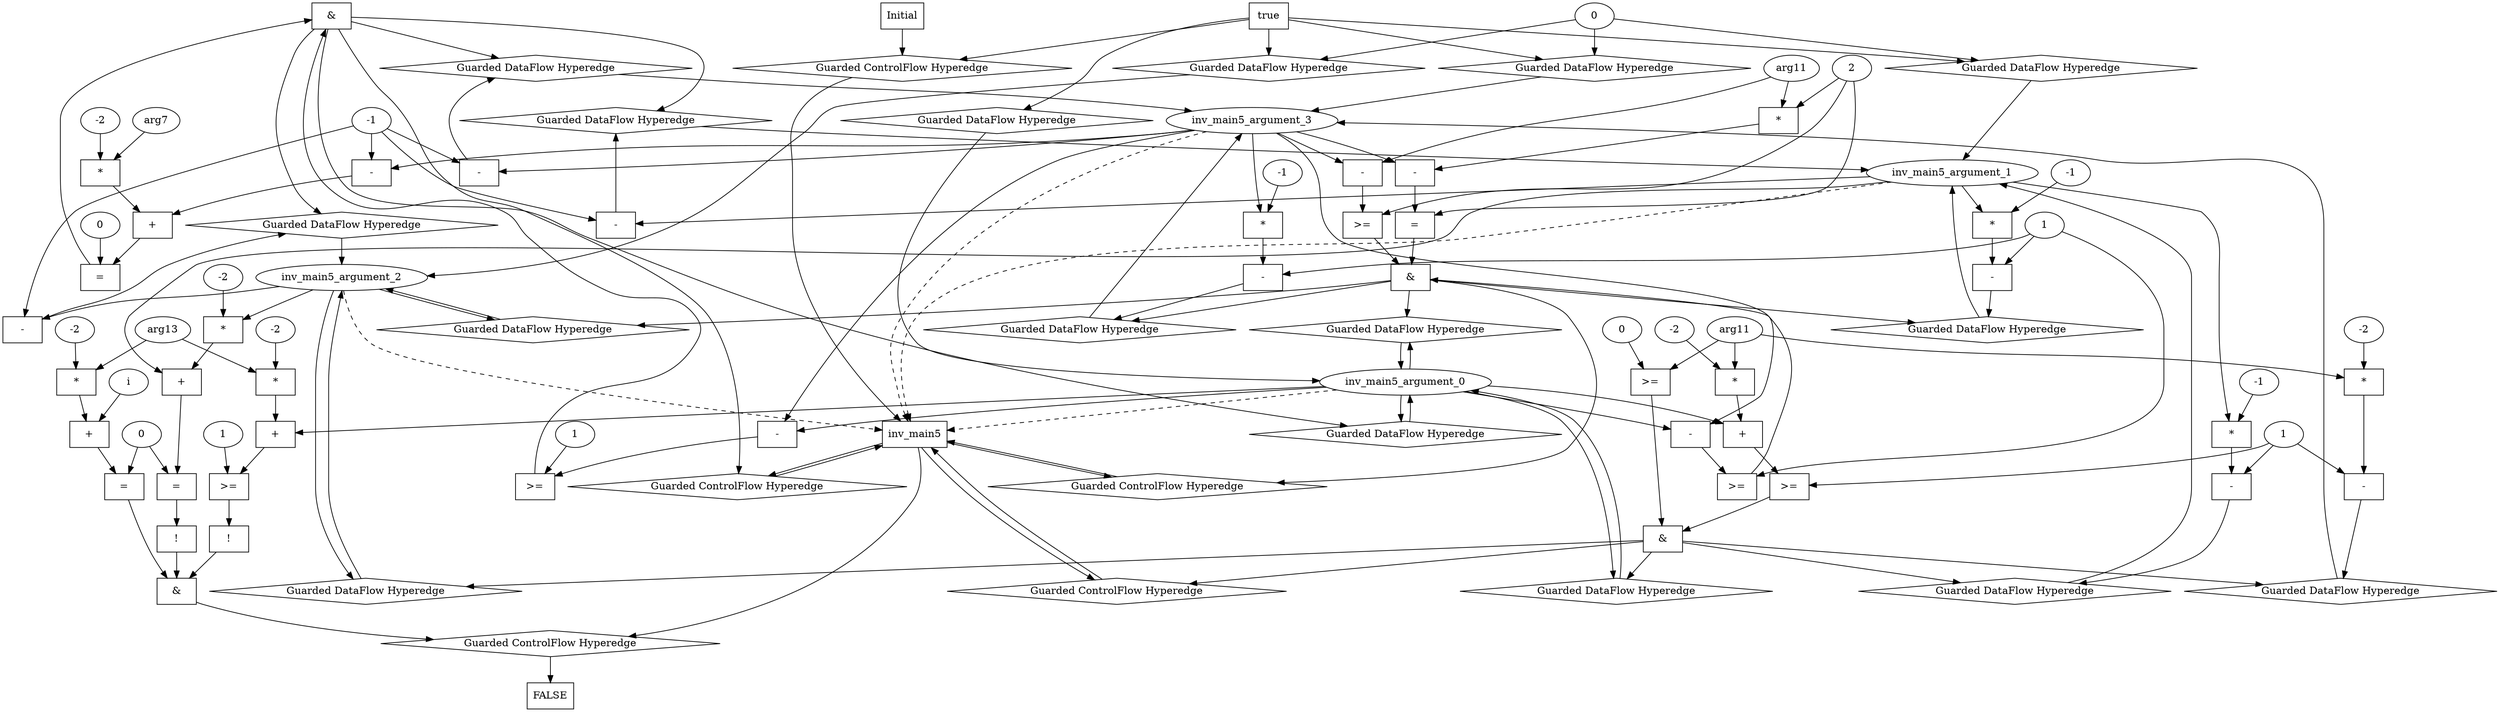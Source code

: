 digraph dag {
inv_main5 [label="inv_main5" shape="rect"];
FALSE [label="FALSE" shape="rect"];
Initial [label="Initial" shape="rect"];
ControlFowHyperEdge_0 [label="Guarded ControlFlow Hyperedge" shape="diamond"];
Initial -> ControlFowHyperEdge_0[label=""]
ControlFowHyperEdge_0 -> inv_main5[label=""]
ControlFowHyperEdge_1 [label="Guarded ControlFlow Hyperedge" shape="diamond"];
inv_main5 -> ControlFowHyperEdge_1[label=""]
ControlFowHyperEdge_1 -> inv_main5[label=""]
ControlFowHyperEdge_2 [label="Guarded ControlFlow Hyperedge" shape="diamond"];
inv_main5 -> ControlFowHyperEdge_2[label=""]
ControlFowHyperEdge_2 -> inv_main5[label=""]
ControlFowHyperEdge_3 [label="Guarded ControlFlow Hyperedge" shape="diamond"];
inv_main5 -> ControlFowHyperEdge_3[label=""]
ControlFowHyperEdge_3 -> inv_main5[label=""]
ControlFowHyperEdge_4 [label="Guarded ControlFlow Hyperedge" shape="diamond"];
inv_main5 -> ControlFowHyperEdge_4[label=""]
ControlFowHyperEdge_4 -> FALSE[label=""]
inv_main5_argument_0 [label="inv_main5_argument_0" shape="oval"];
inv_main5_argument_0 -> inv_main5[label="" style="dashed"]
inv_main5_argument_1 [label="inv_main5_argument_1" shape="oval"];
inv_main5_argument_1 -> inv_main5[label="" style="dashed"]
inv_main5_argument_2 [label="inv_main5_argument_2" shape="oval"];
inv_main5_argument_2 -> inv_main5[label="" style="dashed"]
inv_main5_argument_3 [label="inv_main5_argument_3" shape="oval"];
inv_main5_argument_3 -> inv_main5[label="" style="dashed"]

true_0 [label="true" shape="rect"];
true_0->ControlFowHyperEdge_0 [label=""];
xxxinv_main5___Initial_0xxxdataFlow_0_node_0 [label="0"];

xxxinv_main5___Initial_0xxxdataFlow_0_node_0->DataFowHyperEdge_0_inv_main5_argument_1 [label=""];

xxxinv_main5___Initial_0xxxdataFlow_0_node_0->DataFowHyperEdge_0_inv_main5_argument_2 [label=""];

xxxinv_main5___Initial_0xxxdataFlow_0_node_0->DataFowHyperEdge_0_inv_main5_argument_3 [label=""];
xxxinv_main5___inv_main5_1xxx_and [label="&" shape="rect"];
xxxinv_main5___inv_main5_1xxxguard_0_node_0 [label="=" shape="rect"];
xxxinv_main5___inv_main5_1xxxguard_0_node_1 [label="+" shape="rect"];
xxxinv_main5___inv_main5_1xxxguard_0_node_2 [label="-" shape="rect"];
xxxinv_main5___inv_main5_1xxxguard_0_node_5 [label="*" shape="rect"];
xxxinv_main5___inv_main5_1xxxguard_0_node_6 [label="-2"];
xxxinv_main5___inv_main5_1xxxguard_0_node_7 [label="arg7"];
xxxinv_main5___inv_main5_1xxxguard_0_node_8 [label="0"];
xxxinv_main5___inv_main5_1xxxguard_0_node_1->xxxinv_main5___inv_main5_1xxxguard_0_node_0
xxxinv_main5___inv_main5_1xxxguard_0_node_8->xxxinv_main5___inv_main5_1xxxguard_0_node_0
xxxinv_main5___inv_main5_1xxxguard_0_node_2->xxxinv_main5___inv_main5_1xxxguard_0_node_1
xxxinv_main5___inv_main5_1xxxguard_0_node_5->xxxinv_main5___inv_main5_1xxxguard_0_node_1
inv_main5_argument_3->xxxinv_main5___inv_main5_1xxxguard_0_node_2
xxxinv_main5___inv_main5_1xxxdataFlow_0_node_2->xxxinv_main5___inv_main5_1xxxguard_0_node_2
xxxinv_main5___inv_main5_1xxxguard_0_node_7->xxxinv_main5___inv_main5_1xxxguard_0_node_5
xxxinv_main5___inv_main5_1xxxguard_0_node_6->xxxinv_main5___inv_main5_1xxxguard_0_node_5

xxxinv_main5___inv_main5_1xxxguard_0_node_0->xxxinv_main5___inv_main5_1xxx_and [label=""];
xxxinv_main5___inv_main5_1xxxguard1_node_0 [label=">=" shape="rect"];
xxxinv_main5___inv_main5_1xxxguard1_node_1 [label="-" shape="rect"];
xxxinv_main5___inv_main5_1xxxguard1_node_4 [label="1"];
xxxinv_main5___inv_main5_1xxxguard1_node_1->xxxinv_main5___inv_main5_1xxxguard1_node_0
xxxinv_main5___inv_main5_1xxxguard1_node_4->xxxinv_main5___inv_main5_1xxxguard1_node_0
inv_main5_argument_0->xxxinv_main5___inv_main5_1xxxguard1_node_1
inv_main5_argument_3->xxxinv_main5___inv_main5_1xxxguard1_node_1

xxxinv_main5___inv_main5_1xxxguard1_node_0->xxxinv_main5___inv_main5_1xxx_and [label=""];
xxxinv_main5___inv_main5_1xxx_and->ControlFowHyperEdge_1 [label=""];
xxxinv_main5___inv_main5_1xxxdataFlow_0_node_0 [label="-" shape="rect"];
xxxinv_main5___inv_main5_1xxxdataFlow_0_node_2 [label="-1"];
inv_main5_argument_1->xxxinv_main5___inv_main5_1xxxdataFlow_0_node_0
xxxinv_main5___inv_main5_1xxxdataFlow_0_node_2->xxxinv_main5___inv_main5_1xxxdataFlow_0_node_0

xxxinv_main5___inv_main5_1xxxdataFlow_0_node_0->DataFowHyperEdge_1_inv_main5_argument_1 [label=""];
xxxinv_main5___inv_main5_1xxxdataFlow1_node_0 [label="-" shape="rect"];
inv_main5_argument_2->xxxinv_main5___inv_main5_1xxxdataFlow1_node_0
xxxinv_main5___inv_main5_1xxxdataFlow_0_node_2->xxxinv_main5___inv_main5_1xxxdataFlow1_node_0

xxxinv_main5___inv_main5_1xxxdataFlow1_node_0->DataFowHyperEdge_1_inv_main5_argument_2 [label=""];
xxxinv_main5___inv_main5_1xxxdataFlow2_node_0 [label="-" shape="rect"];
inv_main5_argument_3->xxxinv_main5___inv_main5_1xxxdataFlow2_node_0
xxxinv_main5___inv_main5_1xxxdataFlow_0_node_2->xxxinv_main5___inv_main5_1xxxdataFlow2_node_0

xxxinv_main5___inv_main5_1xxxdataFlow2_node_0->DataFowHyperEdge_1_inv_main5_argument_3 [label=""];
xxxinv_main5___inv_main5_2xxx_and [label="&" shape="rect"];
xxxinv_main5___inv_main5_2xxxguard_0_node_0 [label=">=" shape="rect"];
xxxinv_main5___inv_main5_2xxxguard_0_node_1 [label="+" shape="rect"];
xxxinv_main5___inv_main5_2xxxguard_0_node_3 [label="*" shape="rect"];
xxxinv_main5___inv_main5_2xxxguard_0_node_4 [label="-2"];
xxxinv_main5___inv_main5_2xxxguard_0_node_1->xxxinv_main5___inv_main5_2xxxguard_0_node_0
xxxinv_main5___inv_main5_2xxxdataFlow_0_node_1->xxxinv_main5___inv_main5_2xxxguard_0_node_0
inv_main5_argument_0->xxxinv_main5___inv_main5_2xxxguard_0_node_1
xxxinv_main5___inv_main5_2xxxguard_0_node_3->xxxinv_main5___inv_main5_2xxxguard_0_node_1
xxxinv_main5___inv_main5_2xxxdataFlow1_node_4->xxxinv_main5___inv_main5_2xxxguard_0_node_3
xxxinv_main5___inv_main5_2xxxguard_0_node_4->xxxinv_main5___inv_main5_2xxxguard_0_node_3

xxxinv_main5___inv_main5_2xxxguard_0_node_0->xxxinv_main5___inv_main5_2xxx_and [label=""];
xxxinv_main5___inv_main5_2xxxguard1_node_0 [label=">=" shape="rect"];
xxxinv_main5___inv_main5_2xxxguard1_node_2 [label="0"];
xxxinv_main5___inv_main5_2xxxdataFlow1_node_4->xxxinv_main5___inv_main5_2xxxguard1_node_0
xxxinv_main5___inv_main5_2xxxguard1_node_2->xxxinv_main5___inv_main5_2xxxguard1_node_0

xxxinv_main5___inv_main5_2xxxguard1_node_0->xxxinv_main5___inv_main5_2xxx_and [label=""];
xxxinv_main5___inv_main5_2xxx_and->ControlFowHyperEdge_2 [label=""];
xxxinv_main5___inv_main5_2xxxdataFlow_0_node_0 [label="-" shape="rect"];
xxxinv_main5___inv_main5_2xxxdataFlow_0_node_1 [label="1"];
xxxinv_main5___inv_main5_2xxxdataFlow_0_node_2 [label="*" shape="rect"];
xxxinv_main5___inv_main5_2xxxdataFlow_0_node_3 [label="-1"];
xxxinv_main5___inv_main5_2xxxdataFlow_0_node_1->xxxinv_main5___inv_main5_2xxxdataFlow_0_node_0
xxxinv_main5___inv_main5_2xxxdataFlow_0_node_2->xxxinv_main5___inv_main5_2xxxdataFlow_0_node_0
inv_main5_argument_1->xxxinv_main5___inv_main5_2xxxdataFlow_0_node_2
xxxinv_main5___inv_main5_2xxxdataFlow_0_node_3->xxxinv_main5___inv_main5_2xxxdataFlow_0_node_2

xxxinv_main5___inv_main5_2xxxdataFlow_0_node_0->DataFowHyperEdge_2_inv_main5_argument_1 [label=""];
xxxinv_main5___inv_main5_2xxxdataFlow1_node_0 [label="-" shape="rect"];
xxxinv_main5___inv_main5_2xxxdataFlow1_node_2 [label="*" shape="rect"];
xxxinv_main5___inv_main5_2xxxdataFlow1_node_3 [label="-2"];
xxxinv_main5___inv_main5_2xxxdataFlow1_node_4 [label="arg11"];
xxxinv_main5___inv_main5_2xxxdataFlow_0_node_1->xxxinv_main5___inv_main5_2xxxdataFlow1_node_0
xxxinv_main5___inv_main5_2xxxdataFlow1_node_2->xxxinv_main5___inv_main5_2xxxdataFlow1_node_0
xxxinv_main5___inv_main5_2xxxdataFlow1_node_4->xxxinv_main5___inv_main5_2xxxdataFlow1_node_2
xxxinv_main5___inv_main5_2xxxdataFlow1_node_3->xxxinv_main5___inv_main5_2xxxdataFlow1_node_2

xxxinv_main5___inv_main5_2xxxdataFlow1_node_0->DataFowHyperEdge_2_inv_main5_argument_3 [label=""];
xxxinv_main5___inv_main5_3xxx_and [label="&" shape="rect"];
xxxinv_main5___inv_main5_3xxxguard_0_node_0 [label="=" shape="rect"];
xxxinv_main5___inv_main5_3xxxguard_0_node_1 [label="-" shape="rect"];
xxxinv_main5___inv_main5_3xxxguard_0_node_2 [label="*" shape="rect"];
xxxinv_main5___inv_main5_3xxxguard_0_node_3 [label="2"];
xxxinv_main5___inv_main5_3xxxguard_0_node_4 [label="arg11"];
xxxinv_main5___inv_main5_3xxxguard_0_node_3 [label="2"];
xxxinv_main5___inv_main5_3xxxguard_0_node_1->xxxinv_main5___inv_main5_3xxxguard_0_node_0
xxxinv_main5___inv_main5_3xxxguard_0_node_3->xxxinv_main5___inv_main5_3xxxguard_0_node_0
xxxinv_main5___inv_main5_3xxxguard_0_node_2->xxxinv_main5___inv_main5_3xxxguard_0_node_1
inv_main5_argument_3->xxxinv_main5___inv_main5_3xxxguard_0_node_1
xxxinv_main5___inv_main5_3xxxguard_0_node_3->xxxinv_main5___inv_main5_3xxxguard_0_node_2
xxxinv_main5___inv_main5_3xxxguard_0_node_4->xxxinv_main5___inv_main5_3xxxguard_0_node_2

xxxinv_main5___inv_main5_3xxxguard_0_node_0->xxxinv_main5___inv_main5_3xxx_and [label=""];
xxxinv_main5___inv_main5_3xxxguard1_node_0 [label=">=" shape="rect"];
xxxinv_main5___inv_main5_3xxxguard1_node_1 [label="-" shape="rect"];
xxxinv_main5___inv_main5_3xxxguard1_node_1->xxxinv_main5___inv_main5_3xxxguard1_node_0
xxxinv_main5___inv_main5_3xxxdataFlow_0_node_1->xxxinv_main5___inv_main5_3xxxguard1_node_0
inv_main5_argument_0->xxxinv_main5___inv_main5_3xxxguard1_node_1
inv_main5_argument_3->xxxinv_main5___inv_main5_3xxxguard1_node_1

xxxinv_main5___inv_main5_3xxxguard1_node_0->xxxinv_main5___inv_main5_3xxx_and [label=""];
xxxinv_main5___inv_main5_3xxxguard2_node_0 [label=">=" shape="rect"];
xxxinv_main5___inv_main5_3xxxguard2_node_1 [label="-" shape="rect"];
xxxinv_main5___inv_main5_3xxxguard2_node_1->xxxinv_main5___inv_main5_3xxxguard2_node_0
xxxinv_main5___inv_main5_3xxxguard_0_node_3->xxxinv_main5___inv_main5_3xxxguard2_node_0
xxxinv_main5___inv_main5_3xxxguard_0_node_4->xxxinv_main5___inv_main5_3xxxguard2_node_1
inv_main5_argument_3->xxxinv_main5___inv_main5_3xxxguard2_node_1

xxxinv_main5___inv_main5_3xxxguard2_node_0->xxxinv_main5___inv_main5_3xxx_and [label=""];
xxxinv_main5___inv_main5_3xxx_and->ControlFowHyperEdge_3 [label=""];
xxxinv_main5___inv_main5_3xxxdataFlow_0_node_0 [label="-" shape="rect"];
xxxinv_main5___inv_main5_3xxxdataFlow_0_node_1 [label="1"];
xxxinv_main5___inv_main5_3xxxdataFlow_0_node_2 [label="*" shape="rect"];
xxxinv_main5___inv_main5_3xxxdataFlow_0_node_3 [label="-1"];
xxxinv_main5___inv_main5_3xxxdataFlow_0_node_1->xxxinv_main5___inv_main5_3xxxdataFlow_0_node_0
xxxinv_main5___inv_main5_3xxxdataFlow_0_node_2->xxxinv_main5___inv_main5_3xxxdataFlow_0_node_0
inv_main5_argument_1->xxxinv_main5___inv_main5_3xxxdataFlow_0_node_2
xxxinv_main5___inv_main5_3xxxdataFlow_0_node_3->xxxinv_main5___inv_main5_3xxxdataFlow_0_node_2

xxxinv_main5___inv_main5_3xxxdataFlow_0_node_0->DataFowHyperEdge_3_inv_main5_argument_1 [label=""];
xxxinv_main5___inv_main5_3xxxdataFlow1_node_0 [label="-" shape="rect"];
xxxinv_main5___inv_main5_3xxxdataFlow1_node_2 [label="*" shape="rect"];
xxxinv_main5___inv_main5_3xxxdataFlow1_node_3 [label="-1"];
xxxinv_main5___inv_main5_3xxxdataFlow_0_node_1->xxxinv_main5___inv_main5_3xxxdataFlow1_node_0
xxxinv_main5___inv_main5_3xxxdataFlow1_node_2->xxxinv_main5___inv_main5_3xxxdataFlow1_node_0
inv_main5_argument_3->xxxinv_main5___inv_main5_3xxxdataFlow1_node_2
xxxinv_main5___inv_main5_3xxxdataFlow1_node_3->xxxinv_main5___inv_main5_3xxxdataFlow1_node_2

xxxinv_main5___inv_main5_3xxxdataFlow1_node_0->DataFowHyperEdge_3_inv_main5_argument_3 [label=""];
xxxFALSE___inv_main5_4xxx_and [label="&" shape="rect"];
xxxFALSE___inv_main5_4xxxguard_0_node_0 [label="!" shape="rect"];
xxxFALSE___inv_main5_4xxxguard_0_node_1 [label="=" shape="rect"];
xxxFALSE___inv_main5_4xxxguard_0_node_2 [label="+" shape="rect"];
xxxFALSE___inv_main5_4xxxguard_0_node_4 [label="*" shape="rect"];
xxxFALSE___inv_main5_4xxxguard_0_node_5 [label="-2"];
xxxFALSE___inv_main5_4xxxguard_0_node_7 [label="0"];
xxxFALSE___inv_main5_4xxxguard_0_node_1->xxxFALSE___inv_main5_4xxxguard_0_node_0
xxxFALSE___inv_main5_4xxxguard_0_node_2->xxxFALSE___inv_main5_4xxxguard_0_node_1
xxxFALSE___inv_main5_4xxxguard_0_node_7->xxxFALSE___inv_main5_4xxxguard_0_node_1
inv_main5_argument_1->xxxFALSE___inv_main5_4xxxguard_0_node_2
xxxFALSE___inv_main5_4xxxguard_0_node_4->xxxFALSE___inv_main5_4xxxguard_0_node_2
inv_main5_argument_2->xxxFALSE___inv_main5_4xxxguard_0_node_4
xxxFALSE___inv_main5_4xxxguard_0_node_5->xxxFALSE___inv_main5_4xxxguard_0_node_4

xxxFALSE___inv_main5_4xxxguard_0_node_0->xxxFALSE___inv_main5_4xxx_and [label=""];
xxxFALSE___inv_main5_4xxxguard1_node_0 [label="!" shape="rect"];
xxxFALSE___inv_main5_4xxxguard1_node_1 [label=">=" shape="rect"];
xxxFALSE___inv_main5_4xxxguard1_node_2 [label="+" shape="rect"];
xxxFALSE___inv_main5_4xxxguard1_node_4 [label="*" shape="rect"];
xxxFALSE___inv_main5_4xxxguard1_node_5 [label="-2"];
xxxFALSE___inv_main5_4xxxguard1_node_6 [label="arg13"];
xxxFALSE___inv_main5_4xxxguard1_node_7 [label="1"];
xxxFALSE___inv_main5_4xxxguard1_node_1->xxxFALSE___inv_main5_4xxxguard1_node_0
xxxFALSE___inv_main5_4xxxguard1_node_2->xxxFALSE___inv_main5_4xxxguard1_node_1
xxxFALSE___inv_main5_4xxxguard1_node_7->xxxFALSE___inv_main5_4xxxguard1_node_1
inv_main5_argument_0->xxxFALSE___inv_main5_4xxxguard1_node_2
xxxFALSE___inv_main5_4xxxguard1_node_4->xxxFALSE___inv_main5_4xxxguard1_node_2
xxxFALSE___inv_main5_4xxxguard1_node_6->xxxFALSE___inv_main5_4xxxguard1_node_4
xxxFALSE___inv_main5_4xxxguard1_node_5->xxxFALSE___inv_main5_4xxxguard1_node_4

xxxFALSE___inv_main5_4xxxguard1_node_0->xxxFALSE___inv_main5_4xxx_and [label=""];
xxxFALSE___inv_main5_4xxxguard2_node_0 [label="=" shape="rect"];
xxxFALSE___inv_main5_4xxxguard2_node_1 [label="+" shape="rect"];
xxxFALSE___inv_main5_4xxxguard2_node_2 [label="i"];
xxxFALSE___inv_main5_4xxxguard2_node_3 [label="*" shape="rect"];
xxxFALSE___inv_main5_4xxxguard2_node_4 [label="-2"];
xxxFALSE___inv_main5_4xxxguard2_node_1->xxxFALSE___inv_main5_4xxxguard2_node_0
xxxFALSE___inv_main5_4xxxguard_0_node_7->xxxFALSE___inv_main5_4xxxguard2_node_0
xxxFALSE___inv_main5_4xxxguard2_node_2->xxxFALSE___inv_main5_4xxxguard2_node_1
xxxFALSE___inv_main5_4xxxguard2_node_3->xxxFALSE___inv_main5_4xxxguard2_node_1
xxxFALSE___inv_main5_4xxxguard1_node_6->xxxFALSE___inv_main5_4xxxguard2_node_3
xxxFALSE___inv_main5_4xxxguard2_node_4->xxxFALSE___inv_main5_4xxxguard2_node_3

xxxFALSE___inv_main5_4xxxguard2_node_0->xxxFALSE___inv_main5_4xxx_and [label=""];
xxxFALSE___inv_main5_4xxx_and->ControlFowHyperEdge_4 [label=""];
DataFowHyperEdge_0_inv_main5_argument_0 [label="Guarded DataFlow Hyperedge" shape="diamond"];
DataFowHyperEdge_0_inv_main5_argument_0 -> inv_main5_argument_0[label=""]
true_0->DataFowHyperEdge_0_inv_main5_argument_0 [label=""];
DataFowHyperEdge_0_inv_main5_argument_1 [label="Guarded DataFlow Hyperedge" shape="diamond"];
DataFowHyperEdge_0_inv_main5_argument_1 -> inv_main5_argument_1[label=""]
true_0->DataFowHyperEdge_0_inv_main5_argument_1 [label=""];
DataFowHyperEdge_0_inv_main5_argument_2 [label="Guarded DataFlow Hyperedge" shape="diamond"];
DataFowHyperEdge_0_inv_main5_argument_2 -> inv_main5_argument_2[label=""]
true_0->DataFowHyperEdge_0_inv_main5_argument_2 [label=""];
DataFowHyperEdge_0_inv_main5_argument_3 [label="Guarded DataFlow Hyperedge" shape="diamond"];
DataFowHyperEdge_0_inv_main5_argument_3 -> inv_main5_argument_3[label=""]
true_0->DataFowHyperEdge_0_inv_main5_argument_3 [label=""];
DataFowHyperEdge_1_inv_main5_argument_0 [label="Guarded DataFlow Hyperedge" shape="diamond"];
DataFowHyperEdge_1_inv_main5_argument_0 -> inv_main5_argument_0[label=""]
xxxinv_main5___inv_main5_1xxx_and -> DataFowHyperEdge_1_inv_main5_argument_0[label=""]
DataFowHyperEdge_1_inv_main5_argument_1 [label="Guarded DataFlow Hyperedge" shape="diamond"];
DataFowHyperEdge_1_inv_main5_argument_1 -> inv_main5_argument_1[label=""]
xxxinv_main5___inv_main5_1xxx_and -> DataFowHyperEdge_1_inv_main5_argument_1[label=""]
DataFowHyperEdge_1_inv_main5_argument_2 [label="Guarded DataFlow Hyperedge" shape="diamond"];
DataFowHyperEdge_1_inv_main5_argument_2 -> inv_main5_argument_2[label=""]
xxxinv_main5___inv_main5_1xxx_and -> DataFowHyperEdge_1_inv_main5_argument_2[label=""]
DataFowHyperEdge_1_inv_main5_argument_3 [label="Guarded DataFlow Hyperedge" shape="diamond"];
DataFowHyperEdge_1_inv_main5_argument_3 -> inv_main5_argument_3[label=""]
xxxinv_main5___inv_main5_1xxx_and -> DataFowHyperEdge_1_inv_main5_argument_3[label=""]
DataFowHyperEdge_2_inv_main5_argument_0 [label="Guarded DataFlow Hyperedge" shape="diamond"];
DataFowHyperEdge_2_inv_main5_argument_0 -> inv_main5_argument_0[label=""]
xxxinv_main5___inv_main5_2xxx_and -> DataFowHyperEdge_2_inv_main5_argument_0[label=""]
DataFowHyperEdge_2_inv_main5_argument_1 [label="Guarded DataFlow Hyperedge" shape="diamond"];
DataFowHyperEdge_2_inv_main5_argument_1 -> inv_main5_argument_1[label=""]
xxxinv_main5___inv_main5_2xxx_and -> DataFowHyperEdge_2_inv_main5_argument_1[label=""]
DataFowHyperEdge_2_inv_main5_argument_2 [label="Guarded DataFlow Hyperedge" shape="diamond"];
DataFowHyperEdge_2_inv_main5_argument_2 -> inv_main5_argument_2[label=""]
xxxinv_main5___inv_main5_2xxx_and -> DataFowHyperEdge_2_inv_main5_argument_2[label=""]
DataFowHyperEdge_2_inv_main5_argument_3 [label="Guarded DataFlow Hyperedge" shape="diamond"];
DataFowHyperEdge_2_inv_main5_argument_3 -> inv_main5_argument_3[label=""]
xxxinv_main5___inv_main5_2xxx_and -> DataFowHyperEdge_2_inv_main5_argument_3[label=""]
DataFowHyperEdge_3_inv_main5_argument_0 [label="Guarded DataFlow Hyperedge" shape="diamond"];
DataFowHyperEdge_3_inv_main5_argument_0 -> inv_main5_argument_0[label=""]
xxxinv_main5___inv_main5_3xxx_and -> DataFowHyperEdge_3_inv_main5_argument_0[label=""]
DataFowHyperEdge_3_inv_main5_argument_1 [label="Guarded DataFlow Hyperedge" shape="diamond"];
DataFowHyperEdge_3_inv_main5_argument_1 -> inv_main5_argument_1[label=""]
xxxinv_main5___inv_main5_3xxx_and -> DataFowHyperEdge_3_inv_main5_argument_1[label=""]
DataFowHyperEdge_3_inv_main5_argument_2 [label="Guarded DataFlow Hyperedge" shape="diamond"];
DataFowHyperEdge_3_inv_main5_argument_2 -> inv_main5_argument_2[label=""]
xxxinv_main5___inv_main5_3xxx_and -> DataFowHyperEdge_3_inv_main5_argument_2[label=""]
DataFowHyperEdge_3_inv_main5_argument_3 [label="Guarded DataFlow Hyperedge" shape="diamond"];
DataFowHyperEdge_3_inv_main5_argument_3 -> inv_main5_argument_3[label=""]
xxxinv_main5___inv_main5_3xxx_and -> DataFowHyperEdge_3_inv_main5_argument_3[label=""]
inv_main5_argument_0 -> DataFowHyperEdge_1_inv_main5_argument_0[label=""]
inv_main5_argument_0 -> DataFowHyperEdge_2_inv_main5_argument_0[label=""]
inv_main5_argument_2 -> DataFowHyperEdge_2_inv_main5_argument_2[label=""]
inv_main5_argument_0 -> DataFowHyperEdge_3_inv_main5_argument_0[label=""]
inv_main5_argument_2 -> DataFowHyperEdge_3_inv_main5_argument_2[label=""]
}
